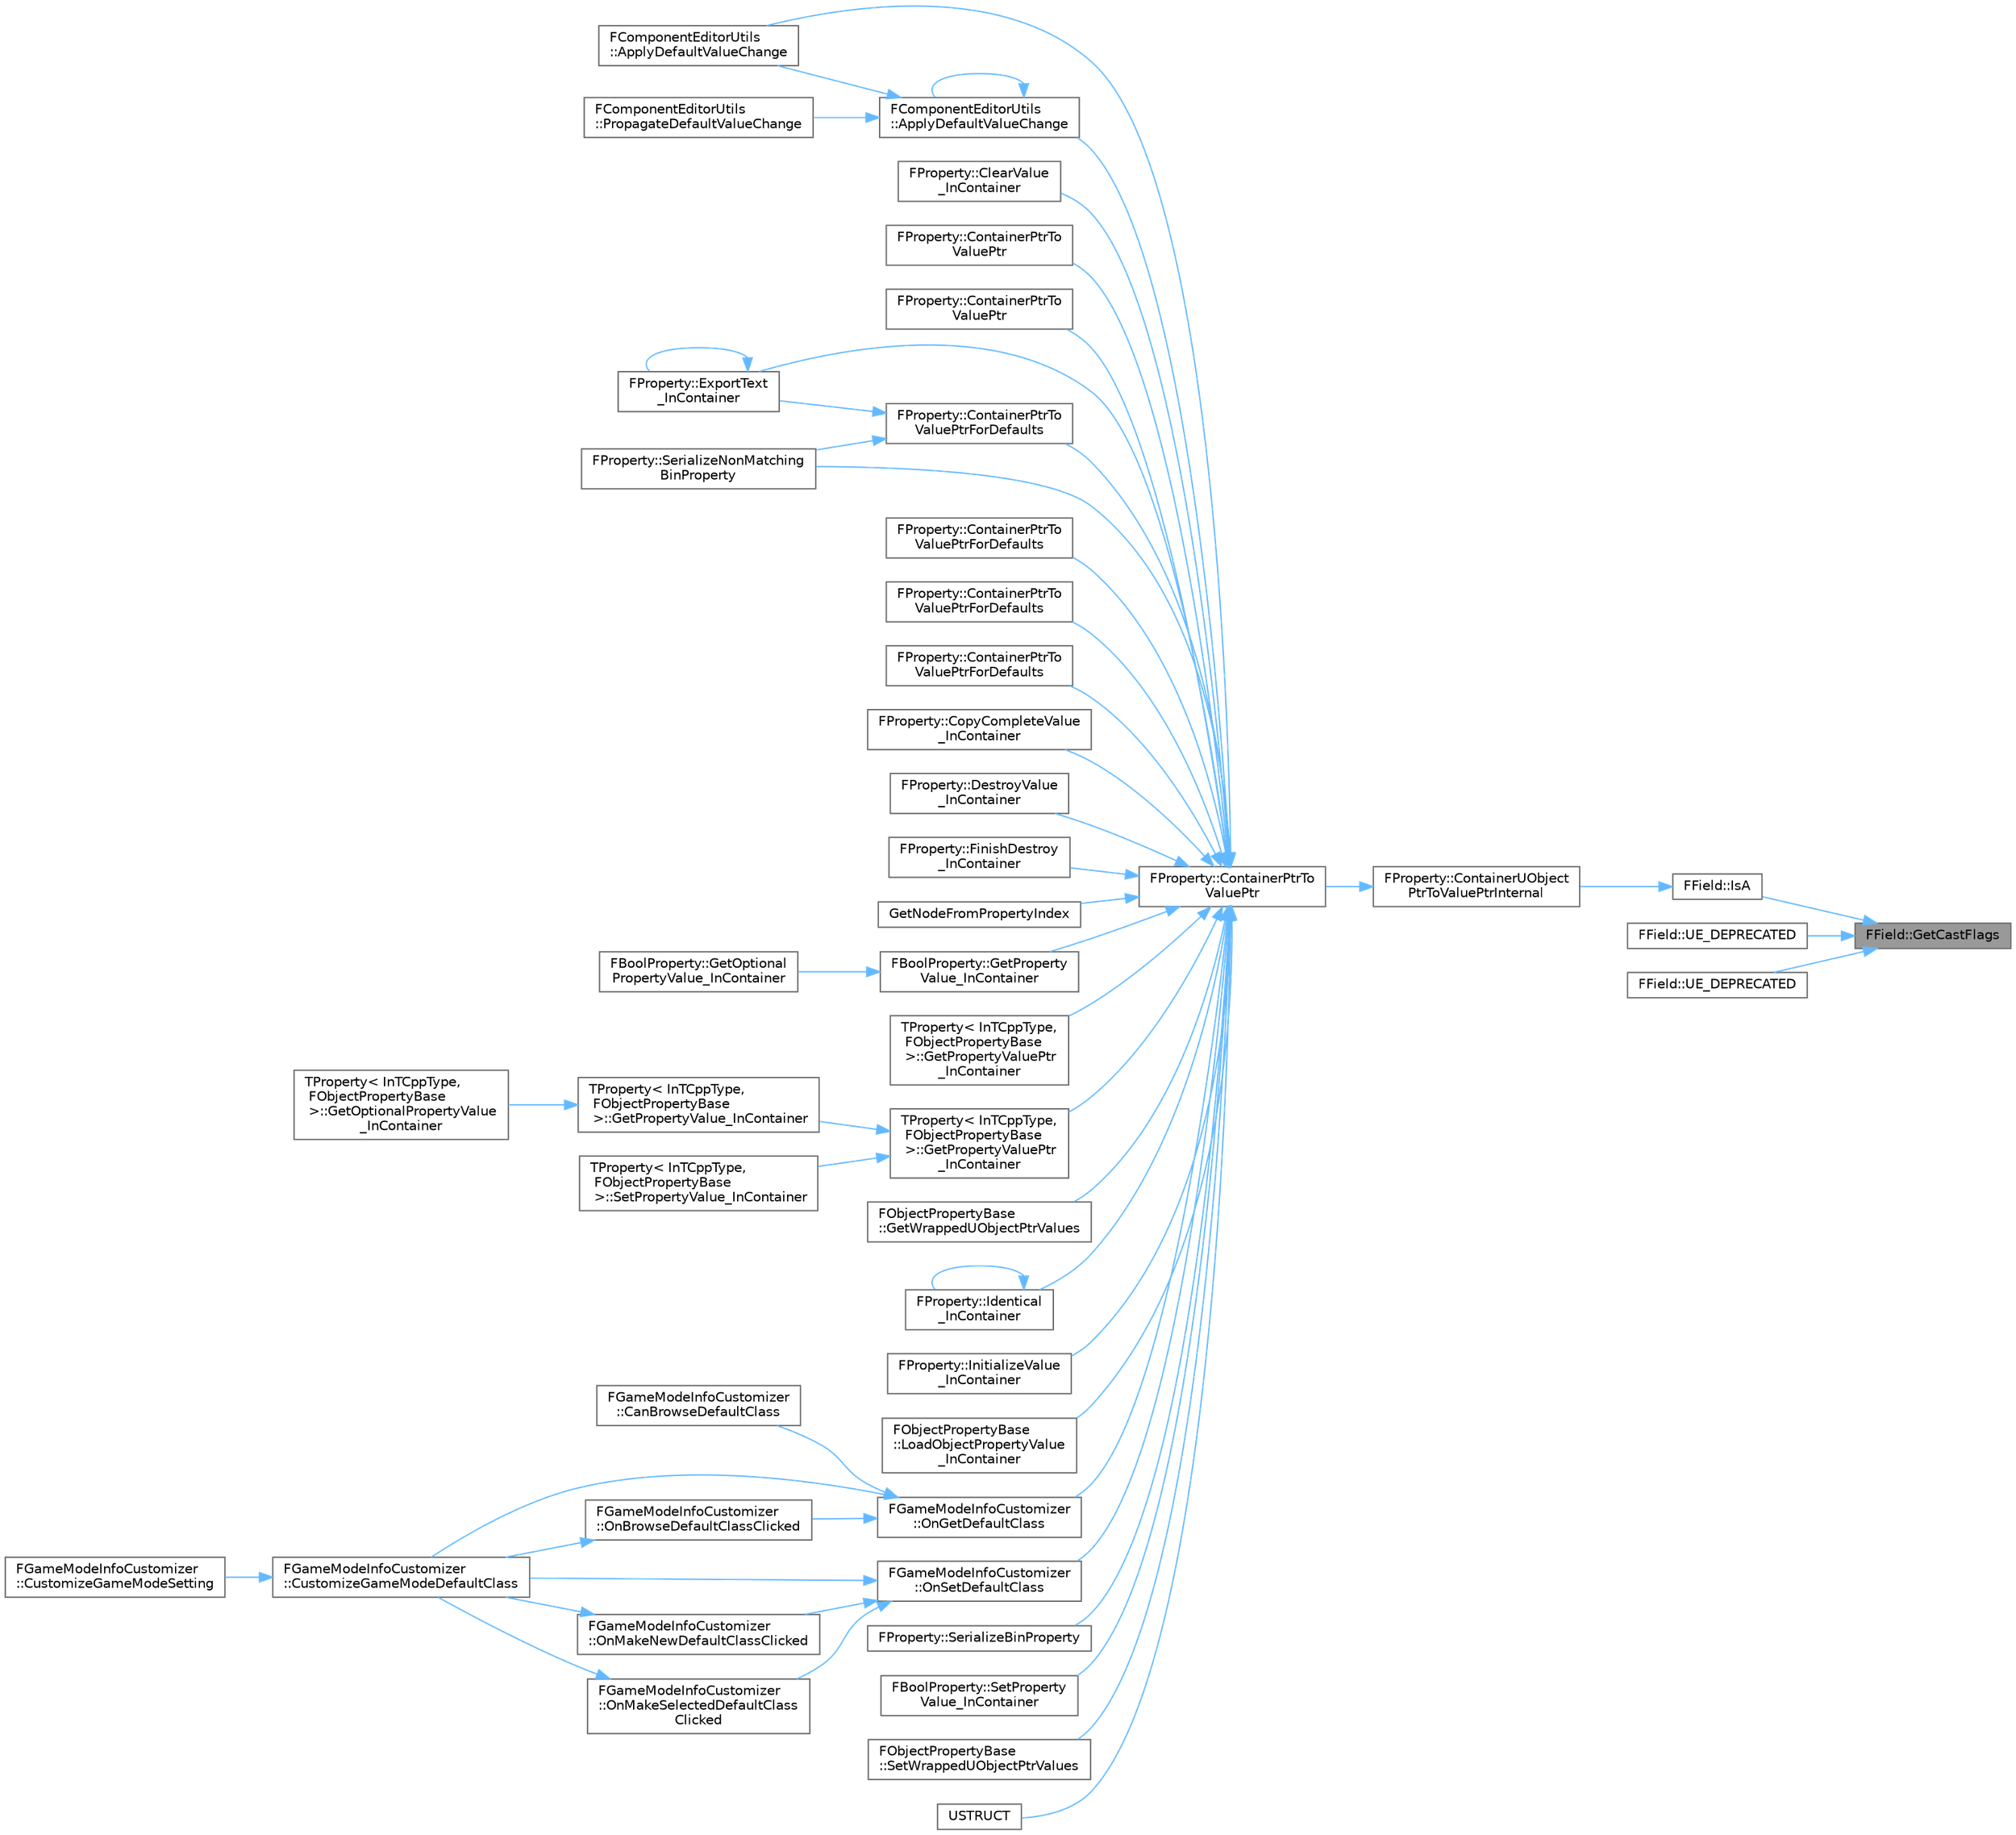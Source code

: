 digraph "FField::GetCastFlags"
{
 // INTERACTIVE_SVG=YES
 // LATEX_PDF_SIZE
  bgcolor="transparent";
  edge [fontname=Helvetica,fontsize=10,labelfontname=Helvetica,labelfontsize=10];
  node [fontname=Helvetica,fontsize=10,shape=box,height=0.2,width=0.4];
  rankdir="RL";
  Node1 [id="Node000001",label="FField::GetCastFlags",height=0.2,width=0.4,color="gray40", fillcolor="grey60", style="filled", fontcolor="black",tooltip=" "];
  Node1 -> Node2 [id="edge1_Node000001_Node000002",dir="back",color="steelblue1",style="solid",tooltip=" "];
  Node2 [id="Node000002",label="FField::IsA",height=0.2,width=0.4,color="grey40", fillcolor="white", style="filled",URL="$d5/d7d/classFField.html#a08956a514d1db2b2ee86bfb115c64e38",tooltip=" "];
  Node2 -> Node3 [id="edge2_Node000002_Node000003",dir="back",color="steelblue1",style="solid",tooltip=" "];
  Node3 [id="Node000003",label="FProperty::ContainerUObject\lPtrToValuePtrInternal",height=0.2,width=0.4,color="grey40", fillcolor="white", style="filled",URL="$d9/dbc/classFProperty.html#a6c47ba654f3c97829da275aed882ee67",tooltip=" "];
  Node3 -> Node4 [id="edge3_Node000003_Node000004",dir="back",color="steelblue1",style="solid",tooltip=" "];
  Node4 [id="Node000004",label="FProperty::ContainerPtrTo\lValuePtr",height=0.2,width=0.4,color="grey40", fillcolor="white", style="filled",URL="$d9/dbc/classFProperty.html#af1bc244e5760ad3c100a854147df5c9a",tooltip="Get the pointer to property value in a supplied 'container'."];
  Node4 -> Node5 [id="edge4_Node000004_Node000005",dir="back",color="steelblue1",style="solid",tooltip=" "];
  Node5 [id="Node000005",label="FComponentEditorUtils\l::ApplyDefaultValueChange",height=0.2,width=0.4,color="grey40", fillcolor="white", style="filled",URL="$d3/d4a/classFComponentEditorUtils.html#a5ea9232144f2b2fdd0479ec4eb9fa59f",tooltip=" "];
  Node4 -> Node6 [id="edge5_Node000004_Node000006",dir="back",color="steelblue1",style="solid",tooltip=" "];
  Node6 [id="Node000006",label="FComponentEditorUtils\l::ApplyDefaultValueChange",height=0.2,width=0.4,color="grey40", fillcolor="white", style="filled",URL="$d3/d4a/classFComponentEditorUtils.html#acf01024138f86216b279b69c2343dcb2",tooltip=" "];
  Node6 -> Node5 [id="edge6_Node000006_Node000005",dir="back",color="steelblue1",style="solid",tooltip=" "];
  Node6 -> Node6 [id="edge7_Node000006_Node000006",dir="back",color="steelblue1",style="solid",tooltip=" "];
  Node6 -> Node7 [id="edge8_Node000006_Node000007",dir="back",color="steelblue1",style="solid",tooltip=" "];
  Node7 [id="Node000007",label="FComponentEditorUtils\l::PropagateDefaultValueChange",height=0.2,width=0.4,color="grey40", fillcolor="white", style="filled",URL="$d3/d4a/classFComponentEditorUtils.html#a8e72d3e0fef2bf7a14a392c1a4cf2adf",tooltip=" "];
  Node4 -> Node8 [id="edge9_Node000004_Node000008",dir="back",color="steelblue1",style="solid",tooltip=" "];
  Node8 [id="Node000008",label="FProperty::ClearValue\l_InContainer",height=0.2,width=0.4,color="grey40", fillcolor="white", style="filled",URL="$d9/dbc/classFProperty.html#aa4e8d2b7f298121d1ecb0f57f4ad552a",tooltip="Zeros the value for this property."];
  Node4 -> Node9 [id="edge10_Node000004_Node000009",dir="back",color="steelblue1",style="solid",tooltip=" "];
  Node9 [id="Node000009",label="FProperty::ContainerPtrTo\lValuePtr",height=0.2,width=0.4,color="grey40", fillcolor="white", style="filled",URL="$d9/dbc/classFProperty.html#a6f4988ffa8f91aeec3336bf5d0713c6b",tooltip=" "];
  Node4 -> Node10 [id="edge11_Node000004_Node000010",dir="back",color="steelblue1",style="solid",tooltip=" "];
  Node10 [id="Node000010",label="FProperty::ContainerPtrTo\lValuePtr",height=0.2,width=0.4,color="grey40", fillcolor="white", style="filled",URL="$d9/dbc/classFProperty.html#ab21fc90dc6288451c55606bb7ca65855",tooltip=" "];
  Node4 -> Node11 [id="edge12_Node000004_Node000011",dir="back",color="steelblue1",style="solid",tooltip=" "];
  Node11 [id="Node000011",label="FProperty::ContainerPtrTo\lValuePtrForDefaults",height=0.2,width=0.4,color="grey40", fillcolor="white", style="filled",URL="$d9/dbc/classFProperty.html#a4b7ee9f108063d0c0852ae5b095f7b70",tooltip=" "];
  Node11 -> Node12 [id="edge13_Node000011_Node000012",dir="back",color="steelblue1",style="solid",tooltip=" "];
  Node12 [id="Node000012",label="FProperty::ExportText\l_InContainer",height=0.2,width=0.4,color="grey40", fillcolor="white", style="filled",URL="$d9/dbc/classFProperty.html#aadfab967c6bfc607931451f0bb817f6d",tooltip=" "];
  Node12 -> Node12 [id="edge14_Node000012_Node000012",dir="back",color="steelblue1",style="solid",tooltip=" "];
  Node11 -> Node13 [id="edge15_Node000011_Node000013",dir="back",color="steelblue1",style="solid",tooltip=" "];
  Node13 [id="Node000013",label="FProperty::SerializeNonMatching\lBinProperty",height=0.2,width=0.4,color="grey40", fillcolor="white", style="filled",URL="$d9/dbc/classFProperty.html#ad9318f700e4c0ce3ffb1374c6acce11b",tooltip="Serializes the property with the struct's data residing in Data, unless it matches the default."];
  Node4 -> Node14 [id="edge16_Node000004_Node000014",dir="back",color="steelblue1",style="solid",tooltip=" "];
  Node14 [id="Node000014",label="FProperty::ContainerPtrTo\lValuePtrForDefaults",height=0.2,width=0.4,color="grey40", fillcolor="white", style="filled",URL="$d9/dbc/classFProperty.html#a4b46b59ca7a9212ac55f805b62862c70",tooltip=" "];
  Node4 -> Node15 [id="edge17_Node000004_Node000015",dir="back",color="steelblue1",style="solid",tooltip=" "];
  Node15 [id="Node000015",label="FProperty::ContainerPtrTo\lValuePtrForDefaults",height=0.2,width=0.4,color="grey40", fillcolor="white", style="filled",URL="$d9/dbc/classFProperty.html#a2aeefd201349000a297f8793cf6dcb06",tooltip=" "];
  Node4 -> Node16 [id="edge18_Node000004_Node000016",dir="back",color="steelblue1",style="solid",tooltip=" "];
  Node16 [id="Node000016",label="FProperty::ContainerPtrTo\lValuePtrForDefaults",height=0.2,width=0.4,color="grey40", fillcolor="white", style="filled",URL="$d9/dbc/classFProperty.html#a0e6c16aaf08c93f989ac336216ac40a0",tooltip=" "];
  Node4 -> Node17 [id="edge19_Node000004_Node000017",dir="back",color="steelblue1",style="solid",tooltip=" "];
  Node17 [id="Node000017",label="FProperty::CopyCompleteValue\l_InContainer",height=0.2,width=0.4,color="grey40", fillcolor="white", style="filled",URL="$d9/dbc/classFProperty.html#a4cfe41233623a158e3e83701ebef1215",tooltip=" "];
  Node4 -> Node18 [id="edge20_Node000004_Node000018",dir="back",color="steelblue1",style="solid",tooltip=" "];
  Node18 [id="Node000018",label="FProperty::DestroyValue\l_InContainer",height=0.2,width=0.4,color="grey40", fillcolor="white", style="filled",URL="$d9/dbc/classFProperty.html#af48b2f7c805cb5d6f63f89be1d15f094",tooltip="Destroys the value for this property."];
  Node4 -> Node12 [id="edge21_Node000004_Node000012",dir="back",color="steelblue1",style="solid",tooltip=" "];
  Node4 -> Node19 [id="edge22_Node000004_Node000019",dir="back",color="steelblue1",style="solid",tooltip=" "];
  Node19 [id="Node000019",label="FProperty::FinishDestroy\l_InContainer",height=0.2,width=0.4,color="grey40", fillcolor="white", style="filled",URL="$d9/dbc/classFProperty.html#a1225876801a0cbccf7eea736212b21e7",tooltip="Applies appropriate finish destroy actions for the property if needed."];
  Node4 -> Node20 [id="edge23_Node000004_Node000020",dir="back",color="steelblue1",style="solid",tooltip=" "];
  Node20 [id="Node000020",label="GetNodeFromPropertyIndex",height=0.2,width=0.4,color="grey40", fillcolor="white", style="filled",URL="$dc/d81/AnimBlueprintGeneratedClass_8h.html#a3f6f31397aff2e801b3f5ba8af34552b",tooltip=" "];
  Node4 -> Node21 [id="edge24_Node000004_Node000021",dir="back",color="steelblue1",style="solid",tooltip=" "];
  Node21 [id="Node000021",label="FBoolProperty::GetProperty\lValue_InContainer",height=0.2,width=0.4,color="grey40", fillcolor="white", style="filled",URL="$de/d22/classFBoolProperty.html#ae2e4d78acaa9ab425fbdfc2c8a9c0738",tooltip=" "];
  Node21 -> Node22 [id="edge25_Node000021_Node000022",dir="back",color="steelblue1",style="solid",tooltip=" "];
  Node22 [id="Node000022",label="FBoolProperty::GetOptional\lPropertyValue_InContainer",height=0.2,width=0.4,color="grey40", fillcolor="white", style="filled",URL="$de/d22/classFBoolProperty.html#a9532ec6398259b58505c6827ccddc34b",tooltip=" "];
  Node4 -> Node23 [id="edge26_Node000004_Node000023",dir="back",color="steelblue1",style="solid",tooltip=" "];
  Node23 [id="Node000023",label="TProperty\< InTCppType,\l FObjectPropertyBase\l \>::GetPropertyValuePtr\l_InContainer",height=0.2,width=0.4,color="grey40", fillcolor="white", style="filled",URL="$d1/dc3/classTProperty.html#af4a1105706ce650fd4a5ff44ebd410e5",tooltip=" "];
  Node4 -> Node24 [id="edge27_Node000004_Node000024",dir="back",color="steelblue1",style="solid",tooltip=" "];
  Node24 [id="Node000024",label="TProperty\< InTCppType,\l FObjectPropertyBase\l \>::GetPropertyValuePtr\l_InContainer",height=0.2,width=0.4,color="grey40", fillcolor="white", style="filled",URL="$d1/dc3/classTProperty.html#a91bd7b32278ff3d6cd0350c827a886aa",tooltip=" "];
  Node24 -> Node25 [id="edge28_Node000024_Node000025",dir="back",color="steelblue1",style="solid",tooltip=" "];
  Node25 [id="Node000025",label="TProperty\< InTCppType,\l FObjectPropertyBase\l \>::GetPropertyValue_InContainer",height=0.2,width=0.4,color="grey40", fillcolor="white", style="filled",URL="$d1/dc3/classTProperty.html#a8d41e9b0f037f0847312d1db39e4a86f",tooltip=" "];
  Node25 -> Node26 [id="edge29_Node000025_Node000026",dir="back",color="steelblue1",style="solid",tooltip=" "];
  Node26 [id="Node000026",label="TProperty\< InTCppType,\l FObjectPropertyBase\l \>::GetOptionalPropertyValue\l_InContainer",height=0.2,width=0.4,color="grey40", fillcolor="white", style="filled",URL="$d1/dc3/classTProperty.html#ae6e04b76a5a4d8c2eab1e7e76a142a72",tooltip=" "];
  Node24 -> Node27 [id="edge30_Node000024_Node000027",dir="back",color="steelblue1",style="solid",tooltip=" "];
  Node27 [id="Node000027",label="TProperty\< InTCppType,\l FObjectPropertyBase\l \>::SetPropertyValue_InContainer",height=0.2,width=0.4,color="grey40", fillcolor="white", style="filled",URL="$d1/dc3/classTProperty.html#a7bada2e102838baf4ee128e3a5f370f6",tooltip=" "];
  Node4 -> Node28 [id="edge31_Node000004_Node000028",dir="back",color="steelblue1",style="solid",tooltip=" "];
  Node28 [id="Node000028",label="FObjectPropertyBase\l::GetWrappedUObjectPtrValues",height=0.2,width=0.4,color="grey40", fillcolor="white", style="filled",URL="$d6/d97/classFObjectPropertyBase.html#a55da24c8d9ea2e3e8dfebd95cb0bbbf8",tooltip=" "];
  Node4 -> Node29 [id="edge32_Node000004_Node000029",dir="back",color="steelblue1",style="solid",tooltip=" "];
  Node29 [id="Node000029",label="FProperty::Identical\l_InContainer",height=0.2,width=0.4,color="grey40", fillcolor="white", style="filled",URL="$d9/dbc/classFProperty.html#aa67838e6361627a93f1c7c1b4edad583",tooltip="Determines whether the property values are identical."];
  Node29 -> Node29 [id="edge33_Node000029_Node000029",dir="back",color="steelblue1",style="solid",tooltip=" "];
  Node4 -> Node30 [id="edge34_Node000004_Node000030",dir="back",color="steelblue1",style="solid",tooltip=" "];
  Node30 [id="Node000030",label="FProperty::InitializeValue\l_InContainer",height=0.2,width=0.4,color="grey40", fillcolor="white", style="filled",URL="$d9/dbc/classFProperty.html#a97c77de2a98693d2292804794b04c509",tooltip="Zeros, copies from the default, or calls the constructor for on the value for this property."];
  Node4 -> Node31 [id="edge35_Node000004_Node000031",dir="back",color="steelblue1",style="solid",tooltip=" "];
  Node31 [id="Node000031",label="FObjectPropertyBase\l::LoadObjectPropertyValue\l_InContainer",height=0.2,width=0.4,color="grey40", fillcolor="white", style="filled",URL="$d6/d97/classFObjectPropertyBase.html#a725436a77b69295cdb553c6d8333e677",tooltip=" "];
  Node4 -> Node32 [id="edge36_Node000004_Node000032",dir="back",color="steelblue1",style="solid",tooltip=" "];
  Node32 [id="Node000032",label="FGameModeInfoCustomizer\l::OnGetDefaultClass",height=0.2,width=0.4,color="grey40", fillcolor="white", style="filled",URL="$d8/d99/classFGameModeInfoCustomizer.html#ae70cc0445daafb48bf878afa4117e04a",tooltip="Find the current default class by property name."];
  Node32 -> Node33 [id="edge37_Node000032_Node000033",dir="back",color="steelblue1",style="solid",tooltip=" "];
  Node33 [id="Node000033",label="FGameModeInfoCustomizer\l::CanBrowseDefaultClass",height=0.2,width=0.4,color="grey40", fillcolor="white", style="filled",URL="$d8/d99/classFGameModeInfoCustomizer.html#adb938be48350e148069517baa1285cae",tooltip=" "];
  Node32 -> Node34 [id="edge38_Node000032_Node000034",dir="back",color="steelblue1",style="solid",tooltip=" "];
  Node34 [id="Node000034",label="FGameModeInfoCustomizer\l::CustomizeGameModeDefaultClass",height=0.2,width=0.4,color="grey40", fillcolor="white", style="filled",URL="$d8/d99/classFGameModeInfoCustomizer.html#a74d406f84c5b9f70518e8d34579a603e",tooltip="Create widget fo modifying a default class within the current GameMode."];
  Node34 -> Node35 [id="edge39_Node000034_Node000035",dir="back",color="steelblue1",style="solid",tooltip=" "];
  Node35 [id="Node000035",label="FGameModeInfoCustomizer\l::CustomizeGameModeSetting",height=0.2,width=0.4,color="grey40", fillcolor="white", style="filled",URL="$d8/d99/classFGameModeInfoCustomizer.html#ad7c2b7a819accac445cba2e1433a3540",tooltip="Add special customization for the GameMode setting."];
  Node32 -> Node36 [id="edge40_Node000032_Node000036",dir="back",color="steelblue1",style="solid",tooltip=" "];
  Node36 [id="Node000036",label="FGameModeInfoCustomizer\l::OnBrowseDefaultClassClicked",height=0.2,width=0.4,color="grey40", fillcolor="white", style="filled",URL="$d8/d99/classFGameModeInfoCustomizer.html#ade2a81c392edec8282adfc6e30cab81d",tooltip=" "];
  Node36 -> Node34 [id="edge41_Node000036_Node000034",dir="back",color="steelblue1",style="solid",tooltip=" "];
  Node4 -> Node37 [id="edge42_Node000004_Node000037",dir="back",color="steelblue1",style="solid",tooltip=" "];
  Node37 [id="Node000037",label="FGameModeInfoCustomizer\l::OnSetDefaultClass",height=0.2,width=0.4,color="grey40", fillcolor="white", style="filled",URL="$d8/d99/classFGameModeInfoCustomizer.html#a2a39d454a3b125216403449709824e10",tooltip="Set a new default class by property name."];
  Node37 -> Node34 [id="edge43_Node000037_Node000034",dir="back",color="steelblue1",style="solid",tooltip=" "];
  Node37 -> Node38 [id="edge44_Node000037_Node000038",dir="back",color="steelblue1",style="solid",tooltip=" "];
  Node38 [id="Node000038",label="FGameModeInfoCustomizer\l::OnMakeNewDefaultClassClicked",height=0.2,width=0.4,color="grey40", fillcolor="white", style="filled",URL="$d8/d99/classFGameModeInfoCustomizer.html#a428d5673e6f730b54cb9e4f82187c4ed",tooltip=" "];
  Node38 -> Node34 [id="edge45_Node000038_Node000034",dir="back",color="steelblue1",style="solid",tooltip=" "];
  Node37 -> Node39 [id="edge46_Node000037_Node000039",dir="back",color="steelblue1",style="solid",tooltip=" "];
  Node39 [id="Node000039",label="FGameModeInfoCustomizer\l::OnMakeSelectedDefaultClass\lClicked",height=0.2,width=0.4,color="grey40", fillcolor="white", style="filled",URL="$d8/d99/classFGameModeInfoCustomizer.html#a2dffcf1881b3be27497bee48e5ddf977",tooltip=" "];
  Node39 -> Node34 [id="edge47_Node000039_Node000034",dir="back",color="steelblue1",style="solid",tooltip=" "];
  Node4 -> Node40 [id="edge48_Node000004_Node000040",dir="back",color="steelblue1",style="solid",tooltip=" "];
  Node40 [id="Node000040",label="FProperty::SerializeBinProperty",height=0.2,width=0.4,color="grey40", fillcolor="white", style="filled",URL="$d9/dbc/classFProperty.html#a0db068b7247e35246a3832b6b6c45b4c",tooltip="Serializes the property with the struct's data residing in Data."];
  Node4 -> Node13 [id="edge49_Node000004_Node000013",dir="back",color="steelblue1",style="solid",tooltip=" "];
  Node4 -> Node41 [id="edge50_Node000004_Node000041",dir="back",color="steelblue1",style="solid",tooltip=" "];
  Node41 [id="Node000041",label="FBoolProperty::SetProperty\lValue_InContainer",height=0.2,width=0.4,color="grey40", fillcolor="white", style="filled",URL="$de/d22/classFBoolProperty.html#af9e6e70f339d242b93a4c4f53fbd5df5",tooltip=" "];
  Node4 -> Node42 [id="edge51_Node000004_Node000042",dir="back",color="steelblue1",style="solid",tooltip=" "];
  Node42 [id="Node000042",label="FObjectPropertyBase\l::SetWrappedUObjectPtrValues",height=0.2,width=0.4,color="grey40", fillcolor="white", style="filled",URL="$d6/d97/classFObjectPropertyBase.html#a2cc3c6831ead3b59a29b65b84134c589",tooltip=" "];
  Node4 -> Node43 [id="edge52_Node000004_Node000043",dir="back",color="steelblue1",style="solid",tooltip=" "];
  Node43 [id="Node000043",label="USTRUCT",height=0.2,width=0.4,color="grey40", fillcolor="white", style="filled",URL="$dd/d5b/AIDataProvider_8h.html#af325c00c8685aa89bf529e2c706fc6cb",tooltip="AIDataProvider is an object that can provide collection of properties associated with bound pawn owne..."];
  Node1 -> Node44 [id="edge53_Node000001_Node000044",dir="back",color="steelblue1",style="solid",tooltip=" "];
  Node44 [id="Node000044",label="FField::UE_DEPRECATED",height=0.2,width=0.4,color="grey40", fillcolor="white", style="filled",URL="$d5/d7d/classFField.html#a348c631bdc0818a2885e7c26452e66d0",tooltip=" "];
  Node1 -> Node45 [id="edge54_Node000001_Node000045",dir="back",color="steelblue1",style="solid",tooltip=" "];
  Node45 [id="Node000045",label="FField::UE_DEPRECATED",height=0.2,width=0.4,color="grey40", fillcolor="white", style="filled",URL="$d5/d7d/classFField.html#a2a8370b771ad1192168a0fec271202ab",tooltip=" "];
}
